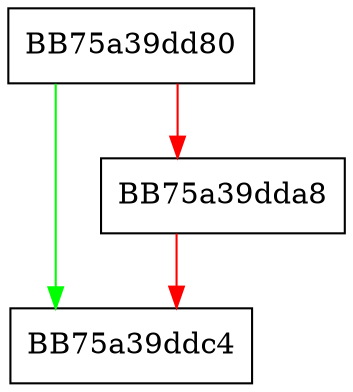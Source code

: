 digraph _Change_array {
  node [shape="box"];
  graph [splines=ortho];
  BB75a39dd80 -> BB75a39ddc4 [color="green"];
  BB75a39dd80 -> BB75a39dda8 [color="red"];
  BB75a39dda8 -> BB75a39ddc4 [color="red"];
}